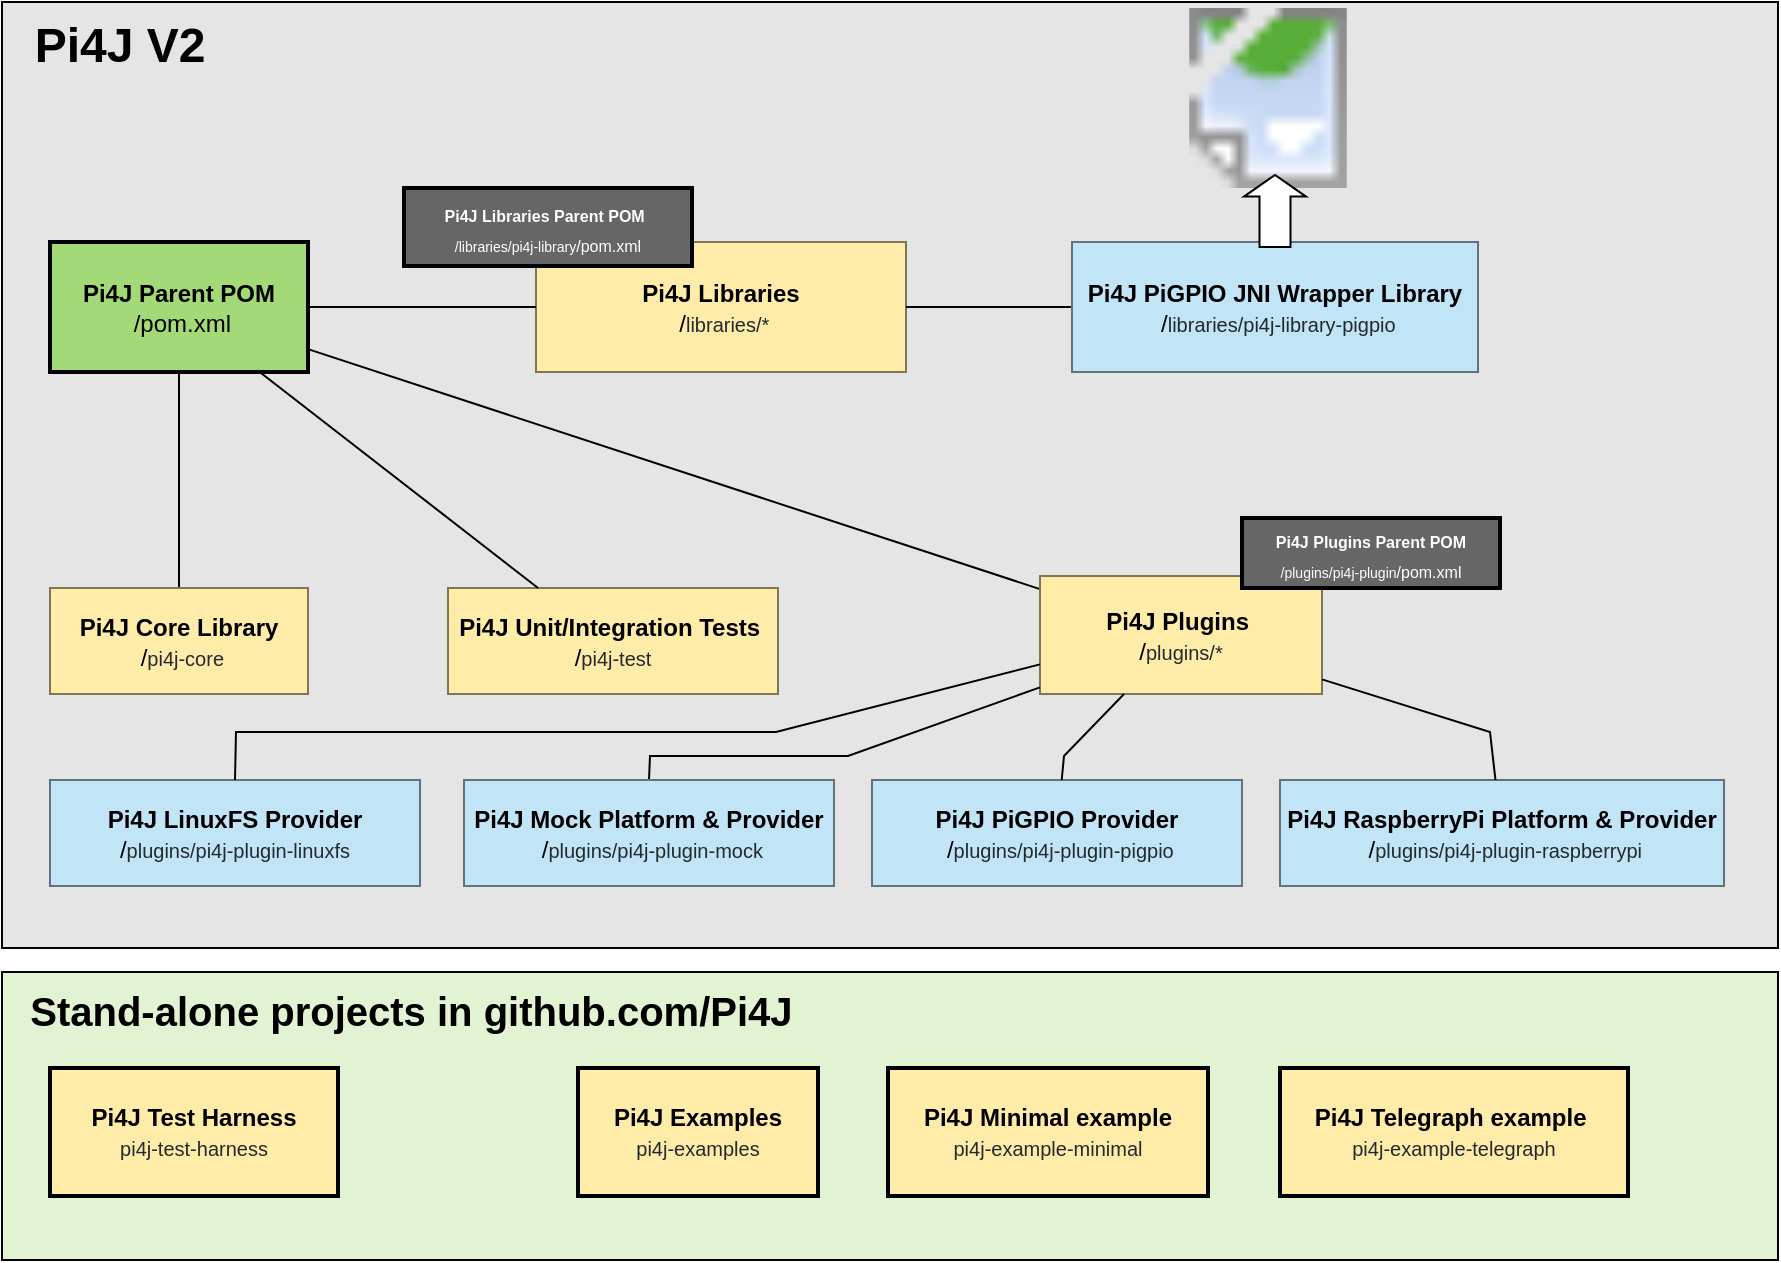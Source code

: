 <mxfile version="13.3.1" type="device"><diagram id="R3NhK9b7s5D3XGYOpJYK" name="Page-1"><mxGraphModel dx="1350" dy="816" grid="1" gridSize="10" guides="1" tooltips="1" connect="1" arrows="1" fold="1" page="1" pageScale="1" pageWidth="827" pageHeight="1169" math="0" shadow="0"><root><mxCell id="0"/><mxCell id="1" parent="0"/><UserObject label="&amp;nbsp; Stand-alone projects in github.com/Pi4J" lucidchartObjectId="O5y9kdk~R.dq" id="SxHWKOVtJTWyks00hCfo-1"><mxCell style="html=1;whiteSpace=wrap;;fontSize=20;fontColor=#000000;fontStyle=1;align=left;spacing=3;verticalAlign=top;strokeOpacity=100;fillOpacity=32;fillColor=#a3d977;" parent="1" vertex="1"><mxGeometry x="12" y="492" width="888" height="144" as="geometry"/></mxCell></UserObject><UserObject label="&amp;nbsp; Pi4J V2" lucidchartObjectId="R3y9NVb30yfU" id="SxHWKOVtJTWyks00hCfo-2"><mxCell style="html=1;whiteSpace=wrap;;fontSize=24;fontColor=#000000;fontStyle=1;align=left;spacing=3;verticalAlign=top;strokeOpacity=100;fillOpacity=100;fillColor=#e5e5e5;" parent="1" vertex="1"><mxGeometry x="12" y="7" width="888" height="473" as="geometry"/></mxCell></UserObject><UserObject label="&lt;span style=&quot;color: #000000 ; font-weight: bold ; text-align: center&quot;&gt;Pi4J Parent POM&lt;br&gt; &lt;/span&gt;&lt;span style=&quot;color: #000000 ; text-align: center&quot;&gt;/pom.xml&lt;/span&gt;" lucidchartObjectId="Xec5p6mhO2Fr" id="SxHWKOVtJTWyks00hCfo-3"><mxCell style="html=1;whiteSpace=wrap;arcSize=50;overflow=width;html=1;spacing=3;fillOpacity=100;fillColor=#a3d977;strokeWidth=2;" parent="1" vertex="1"><mxGeometry x="36" y="127" width="129" height="65" as="geometry"/></mxCell></UserObject><UserObject label="" lucidchartObjectId="hfc5s98eUqX-" id="SxHWKOVtJTWyks00hCfo-4"><mxCell style="html=1;jettySize=18;overflow=width;html=1;rounded=0;startArrow=none;;endArrow=none;;exitX=0.969;exitY=0.804;exitPerimeter=1;entryX=0.051;entryY=0.151;entryPerimeter=1;" parent="1" source="SxHWKOVtJTWyks00hCfo-3" target="SxHWKOVtJTWyks00hCfo-5" edge="1"><mxGeometry width="100" height="100" relative="1" as="geometry"><Array as="points"/></mxGeometry></mxCell></UserObject><UserObject label="&lt;span style=&quot;font-weight: bold ; text-align: center&quot;&gt;Pi4J Plugins&lt;/span&gt;&lt;span style=&quot;text-align: center&quot;&gt; &lt;br&gt;/&lt;/span&gt;&lt;span style=&quot;font-size: 10px ; color: #24292e ; text-align: center&quot;&gt;plugins/*&lt;/span&gt;" lucidchartObjectId="ifc5jlbtPVKW" id="SxHWKOVtJTWyks00hCfo-5"><mxCell style="html=1;whiteSpace=wrap;arcSize=50;overflow=width;html=1;spacing=3;strokeColor=#807655;fillOpacity=100;fillColor=#ffeca9;" parent="1" vertex="1"><mxGeometry x="531" y="294" width="141" height="59" as="geometry"/></mxCell></UserObject><UserObject label="" lucidchartObjectId="dgc55uq735dz" id="SxHWKOVtJTWyks00hCfo-6"><mxCell style="html=1;jettySize=18;overflow=width;html=1;rounded=0;startArrow=none;;endArrow=none;;exitX=0.5;exitY=1.018;exitPerimeter=1;entryX=0.5;entryY=-0.011;entryPerimeter=1;" parent="1" source="SxHWKOVtJTWyks00hCfo-3" target="SxHWKOVtJTWyks00hCfo-7" edge="1"><mxGeometry width="100" height="100" relative="1" as="geometry"><Array as="points"/></mxGeometry></mxCell></UserObject><UserObject label="&lt;span style=&quot;font-weight: bold ; text-align: center&quot;&gt;Pi4J Core Library&lt;br&gt; &lt;/span&gt;&lt;span style=&quot;text-align: center&quot;&gt;/&lt;/span&gt;&lt;span style=&quot;font-size: 10px ; color: #24292e ; text-align: center&quot;&gt;pi4j-core&lt;/span&gt;" lucidchartObjectId="egc5rfs20aNv" id="SxHWKOVtJTWyks00hCfo-7"><mxCell style="html=1;whiteSpace=wrap;;overflow=width;html=1;spacing=3;strokeColor=#807655;fillOpacity=100;fillColor=#ffeca9;" parent="1" vertex="1"><mxGeometry x="36" y="300" width="129" height="53" as="geometry"/></mxCell></UserObject><UserObject label="&lt;span style=&quot;font-weight: bold ; text-align: center&quot;&gt;Pi4J Unit/Integration Tests &lt;br&gt;&lt;/span&gt;&lt;span style=&quot;text-align: center&quot;&gt;/&lt;/span&gt;&lt;span style=&quot;font-size: 10px ; color: #24292e ; text-align: center&quot;&gt;pi4j-test&lt;/span&gt;" lucidchartObjectId="Khc51WEe2hef" id="SxHWKOVtJTWyks00hCfo-8"><mxCell style="html=1;whiteSpace=wrap;;overflow=width;html=1;spacing=3;strokeColor=#807655;fillOpacity=100;fillColor=#ffeca9;" parent="1" vertex="1"><mxGeometry x="235" y="300" width="165" height="53" as="geometry"/></mxCell></UserObject><UserObject label="" lucidchartObjectId="8hc5I1VnjZrn" id="SxHWKOVtJTWyks00hCfo-9"><mxCell style="html=1;jettySize=18;overflow=width;html=1;rounded=0;startArrow=none;;endArrow=none;;exitX=0.822;exitY=1.015;exitPerimeter=1;entryX=0.268;entryY=-0.011;entryPerimeter=1;" parent="1" source="SxHWKOVtJTWyks00hCfo-3" target="SxHWKOVtJTWyks00hCfo-8" edge="1"><mxGeometry width="100" height="100" relative="1" as="geometry"><Array as="points"/></mxGeometry></mxCell></UserObject><UserObject label="&lt;span style=&quot;font-weight: bold ; text-align: center&quot;&gt;Pi4J Examples&lt;br&gt;&lt;/span&gt;&lt;span style=&quot;font-size: 10px ; color: #24292e ; text-align: center&quot;&gt;pi4j-examples&lt;/span&gt;" lucidchartObjectId="-hc5XlivlXpp" id="SxHWKOVtJTWyks00hCfo-10"><mxCell style="html=1;whiteSpace=wrap;;overflow=width;html=1;spacing=3;fillOpacity=100;fillColor=#ffeca9;strokeWidth=2;" parent="1" vertex="1"><mxGeometry x="300" y="540" width="120" height="64" as="geometry"/></mxCell></UserObject><UserObject label="&lt;span style=&quot;font-weight: bold ; text-align: center&quot;&gt;Pi4J Test Harness&lt;br&gt;&lt;/span&gt;&lt;span style=&quot;font-size: 10px ; color: #24292e ; text-align: center&quot;&gt;pi4j-test-harness&lt;/span&gt;" lucidchartObjectId="fkc5iGucVGT9" id="SxHWKOVtJTWyks00hCfo-11"><mxCell style="html=1;whiteSpace=wrap;;overflow=width;html=1;spacing=3;fillOpacity=100;fillColor=#ffeca9;strokeWidth=2;" parent="1" vertex="1"><mxGeometry x="36" y="540" width="144" height="64" as="geometry"/></mxCell></UserObject><UserObject label="&lt;span style=&quot;font-weight: bold ; text-align: center&quot;&gt;Pi4J Libraries&lt;br&gt;&lt;/span&gt;&lt;span style=&quot;text-align: center&quot;&gt; /&lt;/span&gt;&lt;span style=&quot;font-size: 10px ; color: #24292e ; text-align: center&quot;&gt;libraries/*&lt;/span&gt;" lucidchartObjectId="xlc5zWkX1_3M" id="SxHWKOVtJTWyks00hCfo-12"><mxCell style="html=1;whiteSpace=wrap;arcSize=50;overflow=width;html=1;spacing=3;strokeColor=#807655;fillOpacity=100;fillColor=#ffeca9;" parent="1" vertex="1"><mxGeometry x="279" y="127" width="185" height="65" as="geometry"/></mxCell></UserObject><UserObject label="" lucidchartObjectId="imc51rXLa0B4" id="SxHWKOVtJTWyks00hCfo-13"><mxCell style="html=1;jettySize=18;overflow=width;html=1;rounded=0;startArrow=none;;endArrow=none;;exitX=1.009;exitY=0.5;exitPerimeter=1;entryX=-0.003;entryY=0.5;entryPerimeter=1;" parent="1" source="SxHWKOVtJTWyks00hCfo-3" target="SxHWKOVtJTWyks00hCfo-12" edge="1"><mxGeometry width="100" height="100" relative="1" as="geometry"><Array as="points"/></mxGeometry></mxCell></UserObject><UserObject label="" lucidchartObjectId="zmc5e-hhQqXe" id="SxHWKOVtJTWyks00hCfo-14"><mxCell style="html=1;jettySize=18;overflow=width;html=1;rounded=0;startArrow=none;;endArrow=none;;exitX=1.003;exitY=0.5;exitPerimeter=1;entryX=-0.003;entryY=0.5;entryPerimeter=1;" parent="1" source="SxHWKOVtJTWyks00hCfo-12" target="SxHWKOVtJTWyks00hCfo-15" edge="1"><mxGeometry width="100" height="100" relative="1" as="geometry"><Array as="points"/></mxGeometry></mxCell></UserObject><UserObject label="&lt;span style=&quot;font-weight: bold ; text-align: center&quot;&gt;Pi4J PiGPIO JNI Wrapper Library&lt;br&gt;&lt;/span&gt;&lt;span style=&quot;text-align: center&quot;&gt; /&lt;/span&gt;&lt;span style=&quot;font-size: 10px ; color: #24292e ; text-align: center&quot;&gt;libraries/pi4j-library-pigpio&lt;/span&gt;" lucidchartObjectId="Amc5CE8k51_i" id="SxHWKOVtJTWyks00hCfo-15"><mxCell style="html=1;whiteSpace=wrap;;overflow=width;html=1;spacing=3;strokeColor=#61727c;fillOpacity=100;fillColor=#c1e4f7;" parent="1" vertex="1"><mxGeometry x="547" y="127" width="203" height="65" as="geometry"/></mxCell></UserObject><UserObject label="" lucidchartObjectId="nnc5KHkkqXAO" id="SxHWKOVtJTWyks00hCfo-16"><mxCell style="html=1;jettySize=18;overflow=width;html=1;rounded=0;startArrow=none;;endArrow=none;;exitX=0.066;exitY=0.885;exitPerimeter=1;entryX=0.5;entryY=-0.011;entryPerimeter=1;" parent="1" source="SxHWKOVtJTWyks00hCfo-5" target="SxHWKOVtJTWyks00hCfo-17" edge="1"><mxGeometry width="100" height="100" relative="1" as="geometry"><Array as="points"><mxPoint x="435" y="384"/><mxPoint x="336" y="384"/></Array></mxGeometry></mxCell></UserObject><UserObject label="&lt;span style=&quot;font-weight: bold ; text-align: center&quot;&gt;Pi4J Mock Platform &amp;amp; Provider&lt;br&gt;&lt;/span&gt;&lt;span style=&quot;text-align: center&quot;&gt; /&lt;/span&gt;&lt;span style=&quot;font-size: 10px ; color: #24292e ; text-align: center&quot;&gt;plugins/pi4j-plugin-mock&lt;/span&gt;" lucidchartObjectId="onc5m1-_3PtW" id="SxHWKOVtJTWyks00hCfo-17"><mxCell style="html=1;whiteSpace=wrap;;overflow=width;html=1;spacing=3;strokeColor=#61727c;fillOpacity=100;fillColor=#c1e4f7;" parent="1" vertex="1"><mxGeometry x="243" y="396" width="185" height="53" as="geometry"/></mxCell></UserObject><UserObject label="&lt;span style=&quot;font-weight: bold ; text-align: center&quot;&gt;Pi4J PiGPIO Provider&lt;br&gt;&lt;/span&gt;&lt;span style=&quot;text-align: center&quot;&gt; /&lt;/span&gt;&lt;span style=&quot;font-size: 10px ; color: #24292e ; text-align: center&quot;&gt;plugins/pi4j-plugin-pigpio&lt;/span&gt;" lucidchartObjectId="Uoc5Q5WfCYrh" id="SxHWKOVtJTWyks00hCfo-18"><mxCell style="html=1;whiteSpace=wrap;;overflow=width;html=1;spacing=3;strokeColor=#61727c;fillOpacity=100;fillColor=#c1e4f7;" parent="1" vertex="1"><mxGeometry x="447" y="396" width="185" height="53" as="geometry"/></mxCell></UserObject><UserObject label="" lucidchartObjectId="~oc5SCfpTocM" id="SxHWKOVtJTWyks00hCfo-19"><mxCell style="html=1;jettySize=18;overflow=width;html=1;rounded=0;startArrow=none;;endArrow=none;;exitX=0.294;exitY=1.01;exitPerimeter=1;entryX=0.513;entryY=-0.011;entryPerimeter=1;" parent="1" source="SxHWKOVtJTWyks00hCfo-5" target="SxHWKOVtJTWyks00hCfo-18" edge="1"><mxGeometry width="100" height="100" relative="1" as="geometry"><Array as="points"><mxPoint x="543" y="384"/></Array></mxGeometry></mxCell></UserObject><UserObject label="&lt;span style=&quot;font-weight: bold ; text-align: center&quot;&gt;Pi4J RaspberryPi Platform &amp;amp; Provider&lt;br&gt;&lt;/span&gt;&lt;span style=&quot;text-align: center&quot;&gt; /&lt;/span&gt;&lt;span style=&quot;font-size: 10px ; color: #24292e ; text-align: center&quot;&gt;plugins/pi4j-plugin-raspberrypi&lt;/span&gt;" lucidchartObjectId="apc5a1yjmU.q" id="SxHWKOVtJTWyks00hCfo-20"><mxCell style="html=1;whiteSpace=wrap;;overflow=width;html=1;spacing=3;strokeColor=#61727c;fillOpacity=100;fillColor=#c1e4f7;" parent="1" vertex="1"><mxGeometry x="651" y="396" width="222" height="53" as="geometry"/></mxCell></UserObject><UserObject label="" lucidchartObjectId="ppc5x2BfarZw" id="SxHWKOVtJTWyks00hCfo-21"><mxCell style="html=1;jettySize=18;overflow=width;html=1;rounded=0;startArrow=none;;endArrow=none;;exitX=0.952;exitY=0.84;exitPerimeter=1;entryX=0.485;entryY=-0.011;entryPerimeter=1;" parent="1" source="SxHWKOVtJTWyks00hCfo-5" target="SxHWKOVtJTWyks00hCfo-20" edge="1"><mxGeometry width="100" height="100" relative="1" as="geometry"><Array as="points"><mxPoint x="756" y="372"/></Array></mxGeometry></mxCell></UserObject><UserObject label="&lt;span style=&quot;font-weight: bold ; text-align: center&quot;&gt;Pi4J LinuxFS Provider&lt;br&gt;&lt;/span&gt;&lt;span style=&quot;text-align: center&quot;&gt;/&lt;/span&gt;&lt;span style=&quot;font-size: 10px ; color: #24292e ; text-align: center&quot;&gt;plugins/pi4j-plugin-linuxfs&lt;/span&gt;" lucidchartObjectId="oqc5mv_cHfZJ" id="SxHWKOVtJTWyks00hCfo-22"><mxCell style="html=1;whiteSpace=wrap;;overflow=width;html=1;spacing=3;strokeColor=#61727c;fillOpacity=100;fillColor=#c1e4f7;" parent="1" vertex="1"><mxGeometry x="36" y="396" width="185" height="53" as="geometry"/></mxCell></UserObject><UserObject label="" lucidchartObjectId="tqc5o0Nb3PBR" id="SxHWKOVtJTWyks00hCfo-23"><mxCell style="html=1;jettySize=18;overflow=width;html=1;rounded=0;startArrow=none;;endArrow=none;;exitX=0.02;exitY=0.739;exitPerimeter=1;entryX=0.5;entryY=-0.011;entryPerimeter=1;" parent="1" source="SxHWKOVtJTWyks00hCfo-5" target="SxHWKOVtJTWyks00hCfo-22" edge="1"><mxGeometry width="100" height="100" relative="1" as="geometry"><Array as="points"><mxPoint x="399" y="372"/><mxPoint x="129" y="372"/></Array></mxGeometry></mxCell></UserObject><UserObject label="&lt;span style=&quot;font-size: 8px ; color: #ffffff ; font-weight: bold ; text-align: center&quot;&gt;Pi4J Libraries Parent POM&lt;/span&gt; &lt;br&gt;&lt;span style=&quot;font-size: 7px ; color: #ffffff ; text-align: center&quot;&gt;/libraries/pi4j-library&lt;/span&gt;&lt;span style=&quot;font-size: 8px ; color: #ffffff ; text-align: center&quot;&gt;/pom.xml&lt;/span&gt;" lucidchartObjectId="Puc5eDqee.MJ" id="SxHWKOVtJTWyks00hCfo-24"><mxCell style="html=1;whiteSpace=wrap;;overflow=width;html=1;spacing=3;fillOpacity=100;fillColor=#666666;strokeWidth=2;" parent="1" vertex="1"><mxGeometry x="213" y="100" width="144" height="39" as="geometry"/></mxCell></UserObject><UserObject label="&lt;span style=&quot;font-weight: bold ; text-align: center&quot;&gt;&lt;font color=&quot;#ffffff&quot;&gt;&lt;span style=&quot;font-size: 8px&quot;&gt;Pi4J Plugins Parent POM&lt;/span&gt;&lt;/font&gt;&lt;br&gt;&lt;/span&gt;&lt;span style=&quot;font-size: 7px ; color: #ffffff ; text-align: center&quot;&gt;/plugins/pi4j-plugin&lt;/span&gt;&lt;span style=&quot;font-size: 8px ; color: #ffffff ; text-align: center&quot;&gt;/pom.xml&lt;/span&gt;" lucidchartObjectId="cwc5Kq6-g4ED" id="SxHWKOVtJTWyks00hCfo-25"><mxCell style="html=1;whiteSpace=wrap;;overflow=width;html=1;spacing=3;fillOpacity=100;fillColor=#666666;strokeWidth=2;" parent="1" vertex="1"><mxGeometry x="632" y="265" width="129" height="35" as="geometry"/></mxCell></UserObject><UserObject label="" lucidchartObjectId="yQy9altCwpv-" id="SxHWKOVtJTWyks00hCfo-26"><mxCell style="html=1;whiteSpace=wrap;shape=image;fontSize=11;spacing=0;strokeColor=none;strokeOpacity=100;rotation=180;strokeWidth=0;image=https://images.app.lucidchart.com/images/097f2f4c-e2cd-4d5f-b890-3bcec87aa978/content;" parent="1" vertex="1"><mxGeometry x="590" y="10" width="110" height="90" as="geometry"/></mxCell></UserObject><UserObject label="" lucidchartObjectId="ZRy9g6D.imRF" id="SxHWKOVtJTWyks00hCfo-27"><mxCell style="html=1;whiteSpace=wrap;shape=singleArrow;arrowWidth=0.5;arrowSize=0.3;fontSize=11;spacing=3;strokeOpacity=100;rotation=-90;" parent="1" vertex="1"><mxGeometry x="630.5" y="96" width="36" height="31" as="geometry"/></mxCell></UserObject><UserObject label="&lt;span style=&quot;font-weight: bold ; text-align: center&quot;&gt;Pi4J Minimal example&lt;br&gt;&lt;/span&gt;&lt;span style=&quot;font-size: 10px ; color: #24292e ; text-align: center&quot;&gt;pi4j-example-minimal&lt;/span&gt;" lucidchartObjectId="K6y9YB_.ygUm" id="SxHWKOVtJTWyks00hCfo-28"><mxCell style="html=1;whiteSpace=wrap;;overflow=width;html=1;spacing=3;fillOpacity=100;fillColor=#ffeca9;strokeWidth=2;" parent="1" vertex="1"><mxGeometry x="455" y="540" width="160" height="64" as="geometry"/></mxCell></UserObject><UserObject label="&lt;span style=&quot;font-weight: bold ; text-align: center&quot;&gt;Pi4J Telegraph example &lt;br&gt;&lt;/span&gt;&lt;span style=&quot;font-size: 10px ; color: #24292e ; text-align: center&quot;&gt;pi4j-example-telegraph&lt;/span&gt;" lucidchartObjectId="N6y9gXOQPD3v" id="SxHWKOVtJTWyks00hCfo-29"><mxCell style="html=1;whiteSpace=wrap;;overflow=width;html=1;spacing=3;fillOpacity=100;fillColor=#ffeca9;strokeWidth=2;" parent="1" vertex="1"><mxGeometry x="651" y="540" width="174" height="64" as="geometry"/></mxCell></UserObject></root></mxGraphModel></diagram></mxfile>